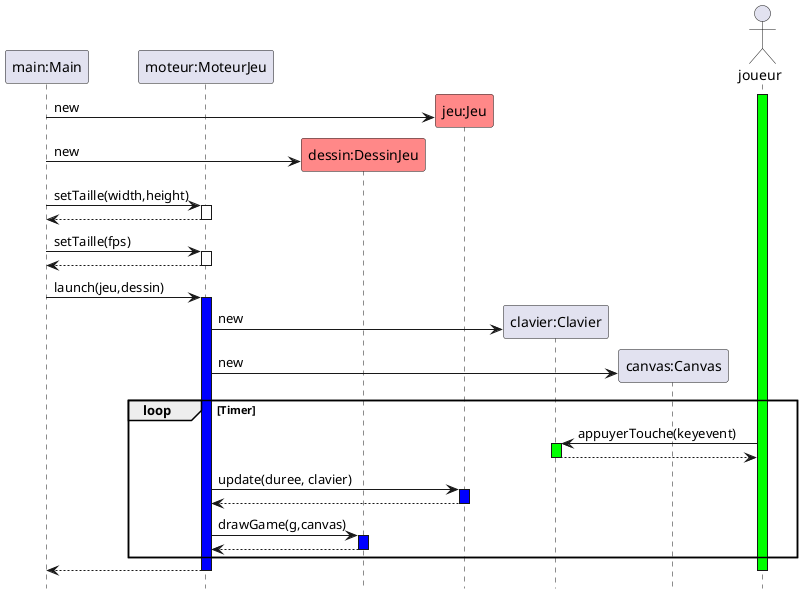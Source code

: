 @startuml
hide footbox

participant "main:Main" as main
participant "moteur:MoteurJeu" as GameEngine
participant "dessin:DessinJeu" as r #FF8888
participant "jeu:Jeu" as game #FF8888
participant "clavier:Clavier" as clavier
participant "canvas:Canvas" as canvas
actor "joueur" as joueur

activate joueur #00FF00

create game
main-> game : new


create r
main-> r :new 

main -> GameEngine : setTaille(width,height)
activate GameEngine
main <-- GameEngine
deactivate GameEngine

main-> GameEngine : setTaille(fps)
activate GameEngine
main <-- GameEngine
deactivate GameEngine

main-> GameEngine : launch(jeu,dessin)

activate GameEngine #0000FF

create clavier
GameEngine -> clavier : new

create canvas
GameEngine -> canvas : new

loop Timer

joueur -> clavier : appuyerTouche(keyevent)
activate clavier #00FF00
joueur <-- clavier
deactivate clavier


GameEngine -> game : update(duree, clavier)
activate game #0000FF

GameEngine <-- game
deactivate game




GameEngine -> r : drawGame(g,canvas)
activate r #0000FF

GameEngine <-- r
deactivate r

end



main<-- GameEngine
deactivate GameEngine
deactivate joueur
@enduml
